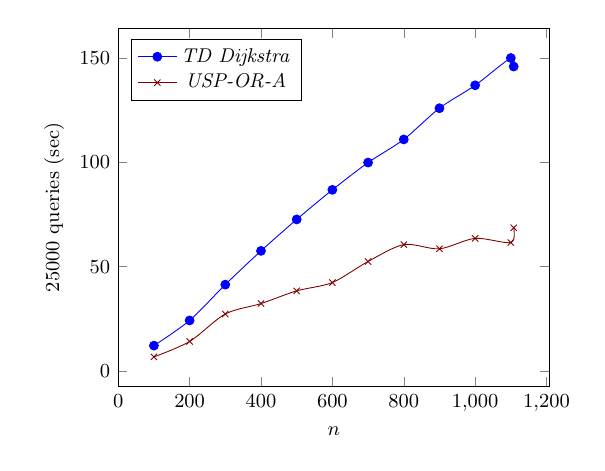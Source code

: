 \tikzstyle{textstyle}=[font=\fontsize{9}{9}\selectfont]
\begin{tikzpicture}[textstyle, scale=0.8]
    \begin{axis}[
        xlabel={$n$},
        ylabel={$25000$ queries (sec)},
		legend pos=north west
        ]
        
    \addplot[smooth,mark=*,color=blue] plot coordinates {
		(100,12.1)
		(200,24.2)
		(300,41.4)
		(400,57.6)
		(500,72.7)
		(600,86.9)
		(700,100.0)
		(800,111.1)
		(900,126.1)
		(1000,137.1)
		(1100,150.2)
		(1108,146.1)
    };
    \addlegendentry{\textit{TD Dijkstra}}
    
    \addplot[smooth,mark=x,color=black!50!red] plot coordinates {
		(100,6.7)
		(200,14.1)
		(300,27.3)
		(400,32.3)
		(500,38.4)
		(600,42.4)
		(700,52.5)
		(800,60.6)
		(900,58.6)
		(1000,63.6)
		(1100,61.6)
		(1108,68.7)
    };
    \addlegendentry{\textit{USP-OR-A}}
    
    \end{axis}
\end{tikzpicture}
